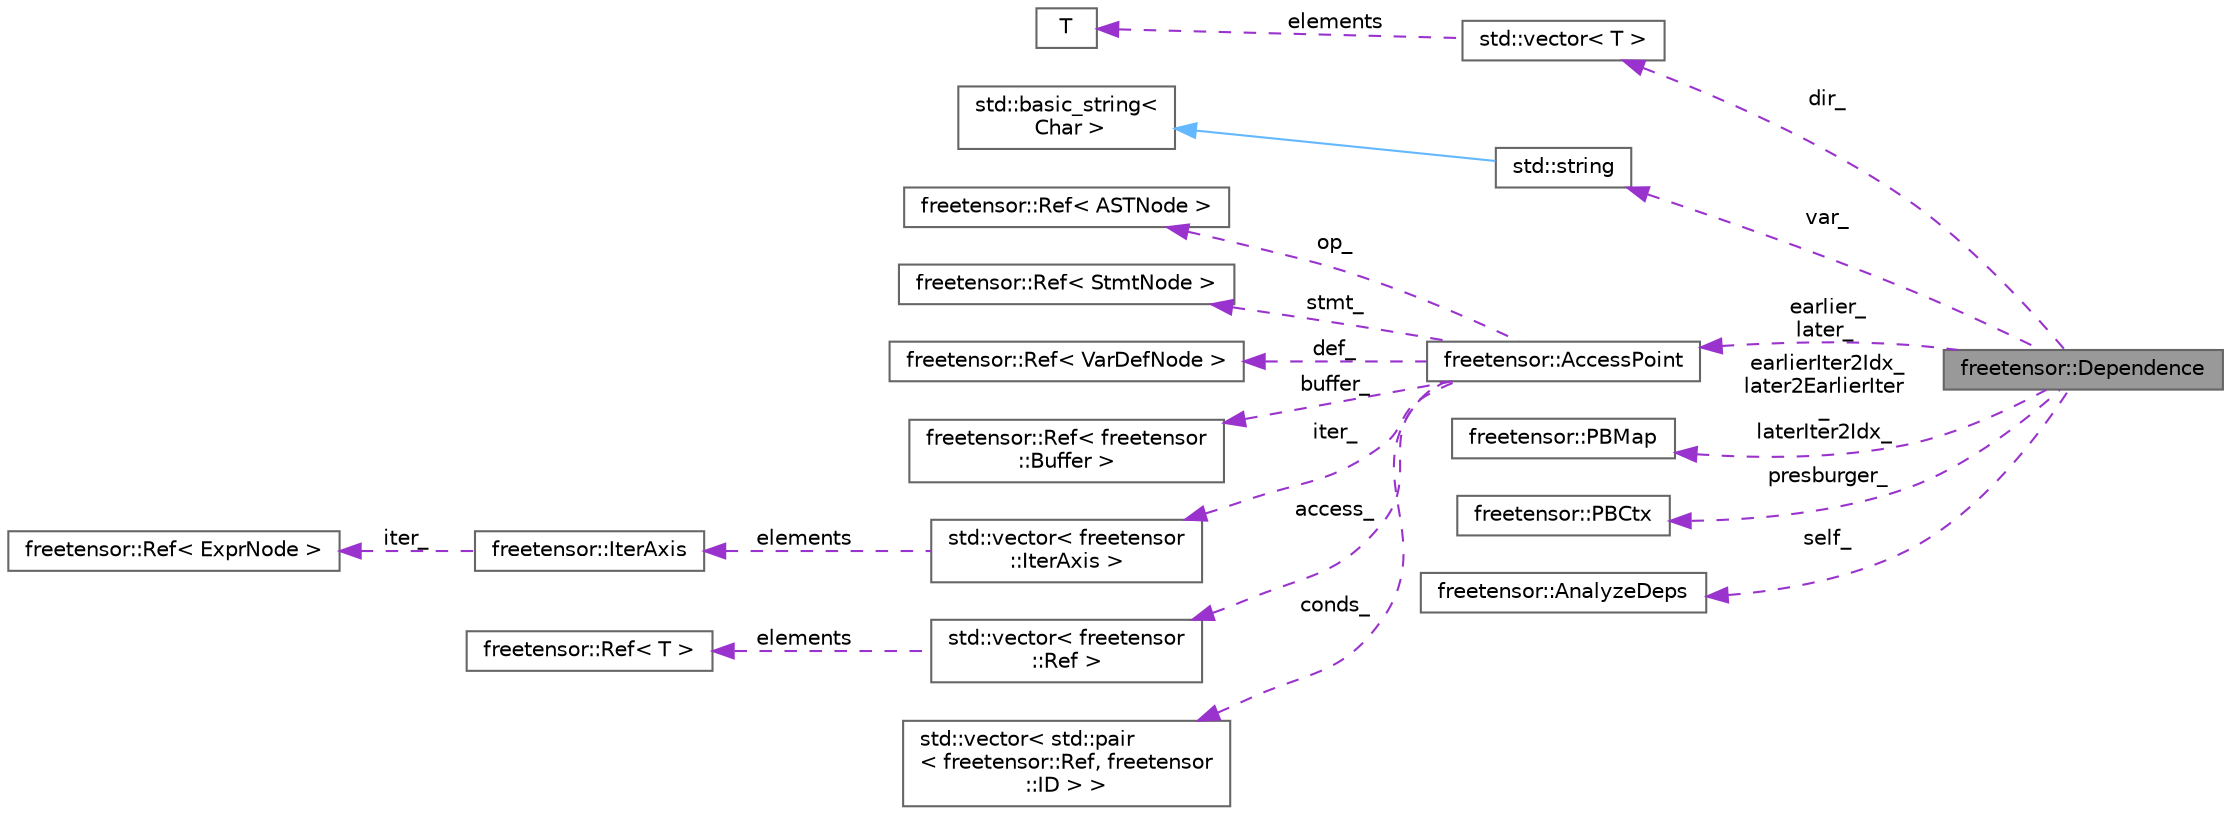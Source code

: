 digraph "freetensor::Dependence"
{
 // LATEX_PDF_SIZE
  bgcolor="transparent";
  edge [fontname=Helvetica,fontsize=10,labelfontname=Helvetica,labelfontsize=10];
  node [fontname=Helvetica,fontsize=10,shape=box,height=0.2,width=0.4];
  rankdir="LR";
  Node1 [label="freetensor::Dependence",height=0.2,width=0.4,color="gray40", fillcolor="grey60", style="filled", fontcolor="black",tooltip=" "];
  Node2 -> Node1 [dir="back",color="darkorchid3",style="dashed",label=" dir_" ];
  Node2 [label="std::vector\< T \>",height=0.2,width=0.4,color="gray40", fillcolor="white", style="filled",tooltip=" "];
  Node3 -> Node2 [dir="back",color="darkorchid3",style="dashed",label=" elements" ];
  Node3 [label="T",height=0.2,width=0.4,color="gray40", fillcolor="white", style="filled",tooltip=" "];
  Node4 -> Node1 [dir="back",color="darkorchid3",style="dashed",label=" var_" ];
  Node4 [label="std::string",height=0.2,width=0.4,color="gray40", fillcolor="white", style="filled",tooltip=" "];
  Node5 -> Node4 [dir="back",color="steelblue1",style="solid"];
  Node5 [label="std::basic_string\<\l Char \>",height=0.2,width=0.4,color="gray40", fillcolor="white", style="filled",tooltip=" "];
  Node6 -> Node1 [dir="back",color="darkorchid3",style="dashed",label=" earlier_\nlater_" ];
  Node6 [label="freetensor::AccessPoint",height=0.2,width=0.4,color="gray40", fillcolor="white", style="filled",URL="$structfreetensor_1_1AccessPoint.html",tooltip=" "];
  Node7 -> Node6 [dir="back",color="darkorchid3",style="dashed",label=" op_" ];
  Node7 [label="freetensor::Ref\< ASTNode \>",height=0.2,width=0.4,color="gray40", fillcolor="white", style="filled",URL="$classfreetensor_1_1Ref.html",tooltip=" "];
  Node8 -> Node6 [dir="back",color="darkorchid3",style="dashed",label=" stmt_" ];
  Node8 [label="freetensor::Ref\< StmtNode \>",height=0.2,width=0.4,color="gray40", fillcolor="white", style="filled",URL="$classfreetensor_1_1Ref.html",tooltip=" "];
  Node9 -> Node6 [dir="back",color="darkorchid3",style="dashed",label=" def_" ];
  Node9 [label="freetensor::Ref\< VarDefNode \>",height=0.2,width=0.4,color="gray40", fillcolor="white", style="filled",URL="$classfreetensor_1_1Ref.html",tooltip=" "];
  Node10 -> Node6 [dir="back",color="darkorchid3",style="dashed",label=" buffer_" ];
  Node10 [label="freetensor::Ref\< freetensor\l::Buffer \>",height=0.2,width=0.4,color="gray40", fillcolor="white", style="filled",URL="$classfreetensor_1_1Ref.html",tooltip=" "];
  Node11 -> Node6 [dir="back",color="darkorchid3",style="dashed",label=" iter_" ];
  Node11 [label="std::vector\< freetensor\l::IterAxis \>",height=0.2,width=0.4,color="gray40", fillcolor="white", style="filled",tooltip=" "];
  Node12 -> Node11 [dir="back",color="darkorchid3",style="dashed",label=" elements" ];
  Node12 [label="freetensor::IterAxis",height=0.2,width=0.4,color="gray40", fillcolor="white", style="filled",URL="$structfreetensor_1_1IterAxis.html",tooltip=" "];
  Node13 -> Node12 [dir="back",color="darkorchid3",style="dashed",label=" iter_" ];
  Node13 [label="freetensor::Ref\< ExprNode \>",height=0.2,width=0.4,color="gray40", fillcolor="white", style="filled",URL="$classfreetensor_1_1Ref.html",tooltip=" "];
  Node14 -> Node6 [dir="back",color="darkorchid3",style="dashed",label=" access_" ];
  Node14 [label="std::vector\< freetensor\l::Ref \>",height=0.2,width=0.4,color="gray40", fillcolor="white", style="filled",tooltip=" "];
  Node15 -> Node14 [dir="back",color="darkorchid3",style="dashed",label=" elements" ];
  Node15 [label="freetensor::Ref\< T \>",height=0.2,width=0.4,color="gray40", fillcolor="white", style="filled",URL="$classfreetensor_1_1Ref.html",tooltip=" "];
  Node16 -> Node6 [dir="back",color="darkorchid3",style="dashed",label=" conds_" ];
  Node16 [label="std::vector\< std::pair\l\< freetensor::Ref, freetensor\l::ID \> \>",height=0.2,width=0.4,color="gray40", fillcolor="white", style="filled",tooltip=" "];
  Node17 -> Node1 [dir="back",color="darkorchid3",style="dashed",label=" earlierIter2Idx_\nlater2EarlierIter\l_\nlaterIter2Idx_" ];
  Node17 [label="freetensor::PBMap",height=0.2,width=0.4,color="gray40", fillcolor="white", style="filled",URL="$classfreetensor_1_1PBMap.html",tooltip=" "];
  Node18 -> Node1 [dir="back",color="darkorchid3",style="dashed",label=" presburger_" ];
  Node18 [label="freetensor::PBCtx",height=0.2,width=0.4,color="gray40", fillcolor="white", style="filled",URL="$classfreetensor_1_1PBCtx.html",tooltip=" "];
  Node19 -> Node1 [dir="back",color="darkorchid3",style="dashed",label=" self_" ];
  Node19 [label="freetensor::AnalyzeDeps",height=0.2,width=0.4,color="gray40", fillcolor="white", style="filled",URL="$classfreetensor_1_1AnalyzeDeps.html",tooltip=" "];
}
